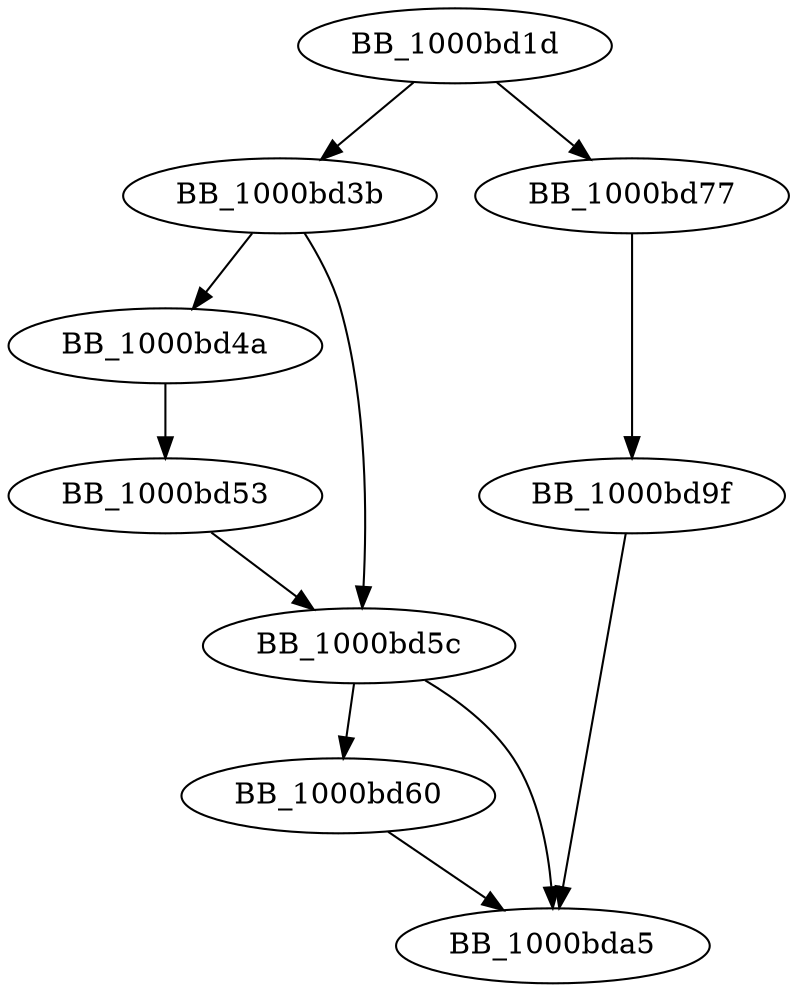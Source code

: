 DiGraph __VEC_memzero{
BB_1000bd1d->BB_1000bd3b
BB_1000bd1d->BB_1000bd77
BB_1000bd3b->BB_1000bd4a
BB_1000bd3b->BB_1000bd5c
BB_1000bd4a->BB_1000bd53
BB_1000bd53->BB_1000bd5c
BB_1000bd5c->BB_1000bd60
BB_1000bd5c->BB_1000bda5
BB_1000bd60->BB_1000bda5
BB_1000bd77->BB_1000bd9f
BB_1000bd9f->BB_1000bda5
}

